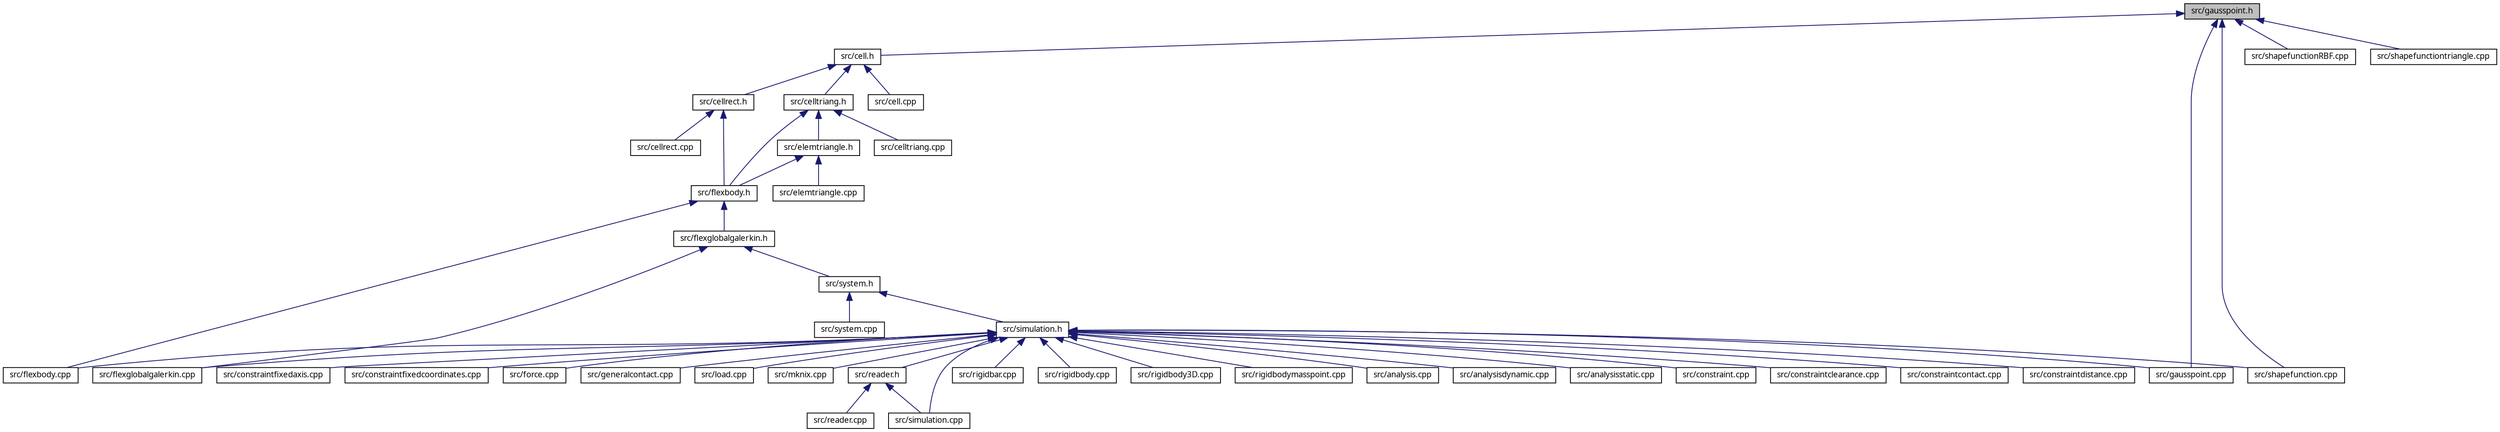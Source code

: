 digraph G
{
  edge [fontname="FreeSans.ttf",fontsize=10,labelfontname="FreeSans.ttf",labelfontsize=10];
  node [fontname="FreeSans.ttf",fontsize=10,shape=record];
  Node1 [label="src/gausspoint.h",height=0.2,width=0.4,color="black", fillcolor="grey75", style="filled" fontcolor="black"];
  Node1 -> Node2 [dir=back,color="midnightblue",fontsize=10,style="solid"];
  Node2 [label="src/cell.h",height=0.2,width=0.4,color="black", fillcolor="white", style="filled",URL="$cell_8h.html",tooltip="Background cells for integration."];
  Node2 -> Node3 [dir=back,color="midnightblue",fontsize=10,style="solid"];
  Node3 [label="src/cell.cpp",height=0.2,width=0.4,color="black", fillcolor="white", style="filled",URL="$cell_8cpp-source.html"];
  Node2 -> Node4 [dir=back,color="midnightblue",fontsize=10,style="solid"];
  Node4 [label="src/cellrect.h",height=0.2,width=0.4,color="black", fillcolor="white", style="filled",URL="$cellrect_8h.html",tooltip="Background cells for integration."];
  Node4 -> Node5 [dir=back,color="midnightblue",fontsize=10,style="solid"];
  Node5 [label="src/cellrect.cpp",height=0.2,width=0.4,color="black", fillcolor="white", style="filled",URL="$cellrect_8cpp-source.html"];
  Node4 -> Node6 [dir=back,color="midnightblue",fontsize=10,style="solid"];
  Node6 [label="src/flexbody.h",height=0.2,width=0.4,color="black", fillcolor="white", style="filled",URL="$flexbody_8h-source.html"];
  Node6 -> Node7 [dir=back,color="midnightblue",fontsize=10,style="solid"];
  Node7 [label="src/flexglobalgalerkin.h",height=0.2,width=0.4,color="black", fillcolor="white", style="filled",URL="$flexglobalgalerkin_8h-source.html"];
  Node7 -> Node8 [dir=back,color="midnightblue",fontsize=10,style="solid"];
  Node8 [label="src/system.h",height=0.2,width=0.4,color="black", fillcolor="white", style="filled",URL="$system_8h-source.html"];
  Node8 -> Node9 [dir=back,color="midnightblue",fontsize=10,style="solid"];
  Node9 [label="src/simulation.h",height=0.2,width=0.4,color="black", fillcolor="white", style="filled",URL="$simulation_8h-source.html"];
  Node9 -> Node10 [dir=back,color="midnightblue",fontsize=10,style="solid"];
  Node10 [label="src/analysis.cpp",height=0.2,width=0.4,color="black", fillcolor="white", style="filled",URL="$analysis_8cpp-source.html"];
  Node9 -> Node11 [dir=back,color="midnightblue",fontsize=10,style="solid"];
  Node11 [label="src/analysisdynamic.cpp",height=0.2,width=0.4,color="black", fillcolor="white", style="filled",URL="$analysisdynamic_8cpp-source.html"];
  Node9 -> Node12 [dir=back,color="midnightblue",fontsize=10,style="solid"];
  Node12 [label="src/analysisstatic.cpp",height=0.2,width=0.4,color="black", fillcolor="white", style="filled",URL="$analysisstatic_8cpp-source.html"];
  Node9 -> Node13 [dir=back,color="midnightblue",fontsize=10,style="solid"];
  Node13 [label="src/constraint.cpp",height=0.2,width=0.4,color="black", fillcolor="white", style="filled",URL="$constraint_8cpp-source.html"];
  Node9 -> Node14 [dir=back,color="midnightblue",fontsize=10,style="solid"];
  Node14 [label="src/constraintclearance.cpp",height=0.2,width=0.4,color="black", fillcolor="white", style="filled",URL="$constraintclearance_8cpp-source.html"];
  Node9 -> Node15 [dir=back,color="midnightblue",fontsize=10,style="solid"];
  Node15 [label="src/constraintcontact.cpp",height=0.2,width=0.4,color="black", fillcolor="white", style="filled",URL="$constraintcontact_8cpp-source.html"];
  Node9 -> Node16 [dir=back,color="midnightblue",fontsize=10,style="solid"];
  Node16 [label="src/constraintdistance.cpp",height=0.2,width=0.4,color="black", fillcolor="white", style="filled",URL="$constraintdistance_8cpp-source.html"];
  Node9 -> Node17 [dir=back,color="midnightblue",fontsize=10,style="solid"];
  Node17 [label="src/constraintfixedaxis.cpp",height=0.2,width=0.4,color="black", fillcolor="white", style="filled",URL="$constraintfixedaxis_8cpp-source.html"];
  Node9 -> Node18 [dir=back,color="midnightblue",fontsize=10,style="solid"];
  Node18 [label="src/constraintfixedcoordinates.cpp",height=0.2,width=0.4,color="black", fillcolor="white", style="filled",URL="$constraintfixedcoordinates_8cpp-source.html"];
  Node9 -> Node19 [dir=back,color="midnightblue",fontsize=10,style="solid"];
  Node19 [label="src/flexbody.cpp",height=0.2,width=0.4,color="black", fillcolor="white", style="filled",URL="$flexbody_8cpp-source.html"];
  Node9 -> Node20 [dir=back,color="midnightblue",fontsize=10,style="solid"];
  Node20 [label="src/flexglobalgalerkin.cpp",height=0.2,width=0.4,color="black", fillcolor="white", style="filled",URL="$flexglobalgalerkin_8cpp-source.html"];
  Node9 -> Node21 [dir=back,color="midnightblue",fontsize=10,style="solid"];
  Node21 [label="src/force.cpp",height=0.2,width=0.4,color="black", fillcolor="white", style="filled",URL="$force_8cpp-source.html"];
  Node9 -> Node22 [dir=back,color="midnightblue",fontsize=10,style="solid"];
  Node22 [label="src/gausspoint.cpp",height=0.2,width=0.4,color="black", fillcolor="white", style="filled",URL="$gausspoint_8cpp-source.html"];
  Node9 -> Node23 [dir=back,color="midnightblue",fontsize=10,style="solid"];
  Node23 [label="src/generalcontact.cpp",height=0.2,width=0.4,color="black", fillcolor="white", style="filled",URL="$generalcontact_8cpp-source.html"];
  Node9 -> Node24 [dir=back,color="midnightblue",fontsize=10,style="solid"];
  Node24 [label="src/load.cpp",height=0.2,width=0.4,color="black", fillcolor="white", style="filled",URL="$load_8cpp-source.html"];
  Node9 -> Node25 [dir=back,color="midnightblue",fontsize=10,style="solid"];
  Node25 [label="src/mknix.cpp",height=0.2,width=0.4,color="black", fillcolor="white", style="filled",URL="$mknix_8cpp-source.html"];
  Node9 -> Node26 [dir=back,color="midnightblue",fontsize=10,style="solid"];
  Node26 [label="src/reader.h",height=0.2,width=0.4,color="black", fillcolor="white", style="filled",URL="$reader_8h-source.html"];
  Node26 -> Node27 [dir=back,color="midnightblue",fontsize=10,style="solid"];
  Node27 [label="src/reader.cpp",height=0.2,width=0.4,color="black", fillcolor="white", style="filled",URL="$reader_8cpp-source.html"];
  Node26 -> Node28 [dir=back,color="midnightblue",fontsize=10,style="solid"];
  Node28 [label="src/simulation.cpp",height=0.2,width=0.4,color="black", fillcolor="white", style="filled",URL="$simulation_8cpp-source.html"];
  Node9 -> Node29 [dir=back,color="midnightblue",fontsize=10,style="solid"];
  Node29 [label="src/rigidbar.cpp",height=0.2,width=0.4,color="black", fillcolor="white", style="filled",URL="$rigidbar_8cpp-source.html"];
  Node9 -> Node30 [dir=back,color="midnightblue",fontsize=10,style="solid"];
  Node30 [label="src/rigidbody.cpp",height=0.2,width=0.4,color="black", fillcolor="white", style="filled",URL="$rigidbody_8cpp-source.html"];
  Node9 -> Node31 [dir=back,color="midnightblue",fontsize=10,style="solid"];
  Node31 [label="src/rigidbody3D.cpp",height=0.2,width=0.4,color="black", fillcolor="white", style="filled",URL="$rigidbody3D_8cpp-source.html"];
  Node9 -> Node32 [dir=back,color="midnightblue",fontsize=10,style="solid"];
  Node32 [label="src/rigidbodymasspoint.cpp",height=0.2,width=0.4,color="black", fillcolor="white", style="filled",URL="$rigidbodymasspoint_8cpp-source.html"];
  Node9 -> Node33 [dir=back,color="midnightblue",fontsize=10,style="solid"];
  Node33 [label="src/shapefunction.cpp",height=0.2,width=0.4,color="black", fillcolor="white", style="filled",URL="$shapefunction_8cpp-source.html"];
  Node9 -> Node28 [dir=back,color="midnightblue",fontsize=10,style="solid"];
  Node8 -> Node34 [dir=back,color="midnightblue",fontsize=10,style="solid"];
  Node34 [label="src/system.cpp",height=0.2,width=0.4,color="black", fillcolor="white", style="filled",URL="$system_8cpp-source.html"];
  Node7 -> Node20 [dir=back,color="midnightblue",fontsize=10,style="solid"];
  Node6 -> Node19 [dir=back,color="midnightblue",fontsize=10,style="solid"];
  Node2 -> Node35 [dir=back,color="midnightblue",fontsize=10,style="solid"];
  Node35 [label="src/celltriang.h",height=0.2,width=0.4,color="black", fillcolor="white", style="filled",URL="$celltriang_8h.html",tooltip="Background cells for integration."];
  Node35 -> Node36 [dir=back,color="midnightblue",fontsize=10,style="solid"];
  Node36 [label="src/celltriang.cpp",height=0.2,width=0.4,color="black", fillcolor="white", style="filled",URL="$celltriang_8cpp-source.html"];
  Node35 -> Node37 [dir=back,color="midnightblue",fontsize=10,style="solid"];
  Node37 [label="src/elemtriangle.h",height=0.2,width=0.4,color="black", fillcolor="white", style="filled",URL="$elemtriangle_8h-source.html"];
  Node37 -> Node38 [dir=back,color="midnightblue",fontsize=10,style="solid"];
  Node38 [label="src/elemtriangle.cpp",height=0.2,width=0.4,color="black", fillcolor="white", style="filled",URL="$elemtriangle_8cpp-source.html"];
  Node37 -> Node6 [dir=back,color="midnightblue",fontsize=10,style="solid"];
  Node35 -> Node6 [dir=back,color="midnightblue",fontsize=10,style="solid"];
  Node1 -> Node22 [dir=back,color="midnightblue",fontsize=10,style="solid"];
  Node1 -> Node33 [dir=back,color="midnightblue",fontsize=10,style="solid"];
  Node1 -> Node39 [dir=back,color="midnightblue",fontsize=10,style="solid"];
  Node39 [label="src/shapefunctionRBF.cpp",height=0.2,width=0.4,color="black", fillcolor="white", style="filled",URL="$shapefunctionRBF_8cpp-source.html"];
  Node1 -> Node40 [dir=back,color="midnightblue",fontsize=10,style="solid"];
  Node40 [label="src/shapefunctiontriangle.cpp",height=0.2,width=0.4,color="black", fillcolor="white", style="filled",URL="$shapefunctiontriangle_8cpp-source.html"];
}
